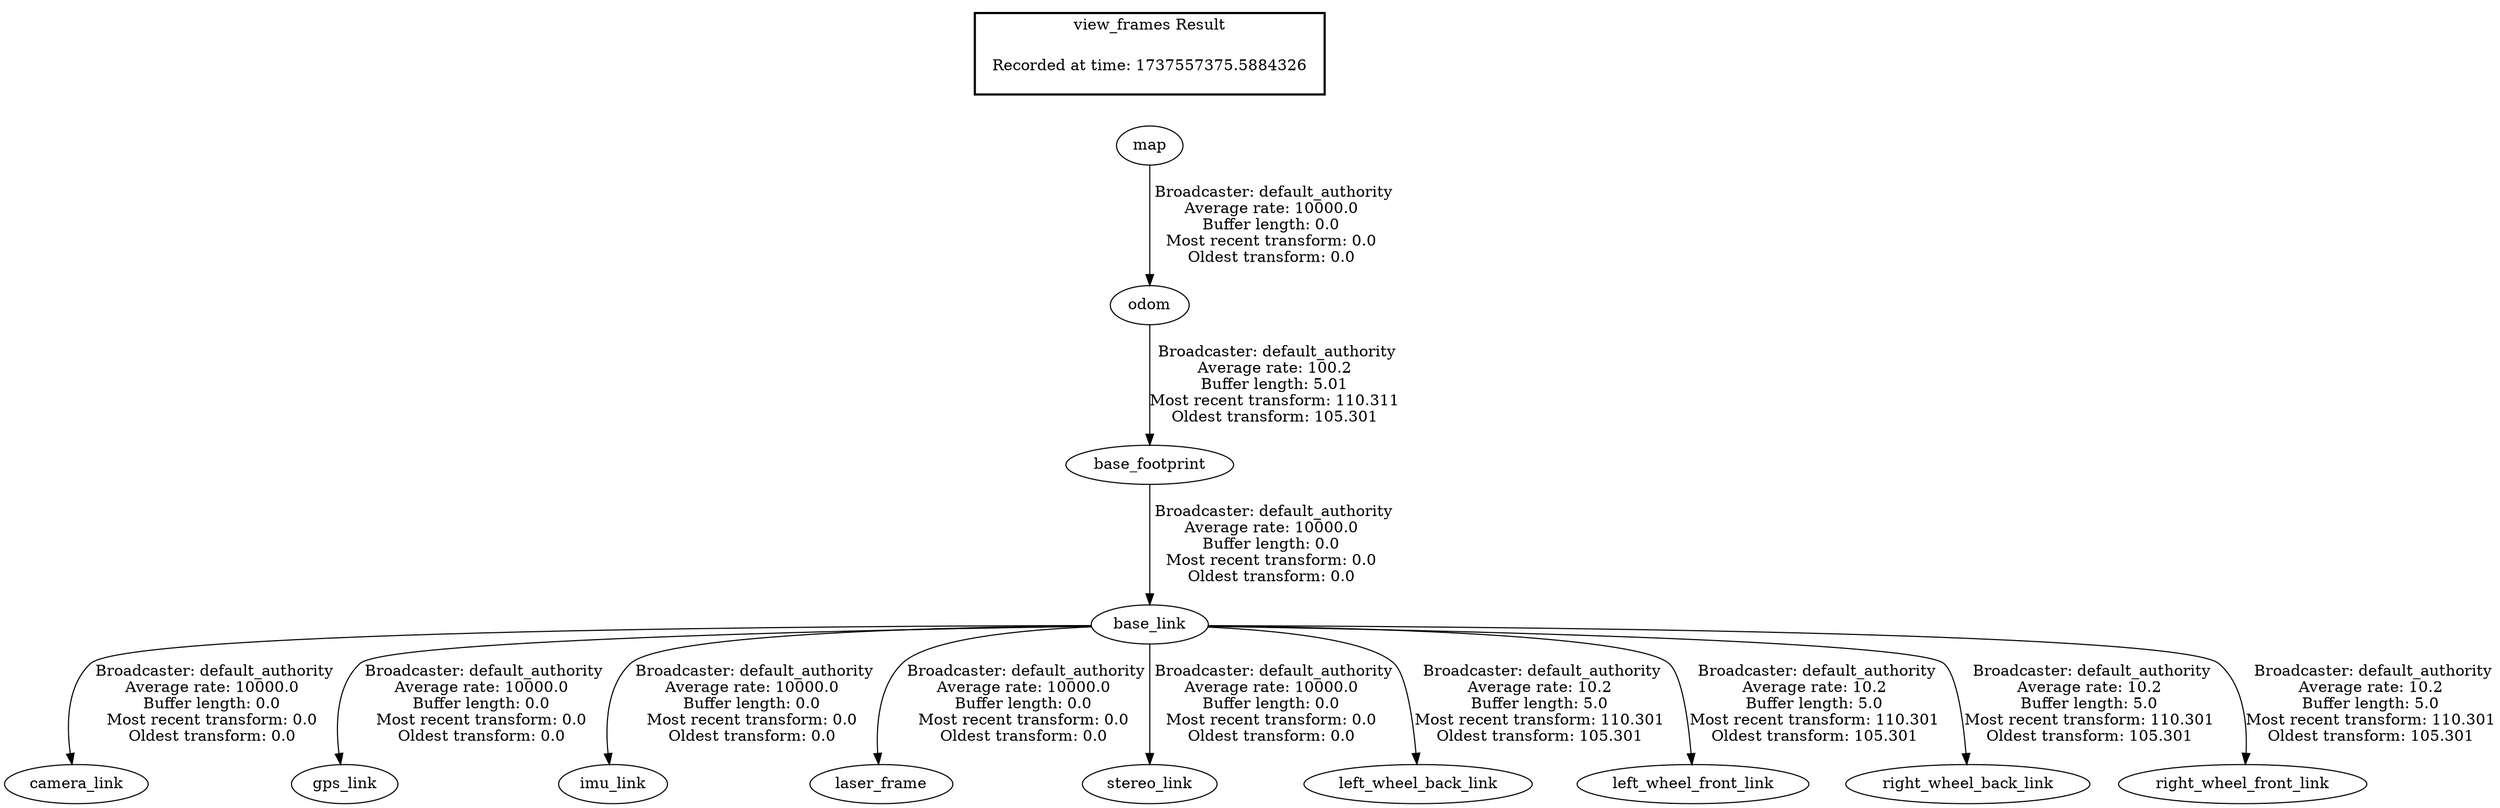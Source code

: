 digraph G {
"odom" -> "base_footprint"[label=" Broadcaster: default_authority\nAverage rate: 100.2\nBuffer length: 5.01\nMost recent transform: 110.311\nOldest transform: 105.301\n"];
"map" -> "odom"[label=" Broadcaster: default_authority\nAverage rate: 10000.0\nBuffer length: 0.0\nMost recent transform: 0.0\nOldest transform: 0.0\n"];
"base_footprint" -> "base_link"[label=" Broadcaster: default_authority\nAverage rate: 10000.0\nBuffer length: 0.0\nMost recent transform: 0.0\nOldest transform: 0.0\n"];
"base_link" -> "camera_link"[label=" Broadcaster: default_authority\nAverage rate: 10000.0\nBuffer length: 0.0\nMost recent transform: 0.0\nOldest transform: 0.0\n"];
"base_link" -> "gps_link"[label=" Broadcaster: default_authority\nAverage rate: 10000.0\nBuffer length: 0.0\nMost recent transform: 0.0\nOldest transform: 0.0\n"];
"base_link" -> "imu_link"[label=" Broadcaster: default_authority\nAverage rate: 10000.0\nBuffer length: 0.0\nMost recent transform: 0.0\nOldest transform: 0.0\n"];
"base_link" -> "laser_frame"[label=" Broadcaster: default_authority\nAverage rate: 10000.0\nBuffer length: 0.0\nMost recent transform: 0.0\nOldest transform: 0.0\n"];
"base_link" -> "stereo_link"[label=" Broadcaster: default_authority\nAverage rate: 10000.0\nBuffer length: 0.0\nMost recent transform: 0.0\nOldest transform: 0.0\n"];
"base_link" -> "left_wheel_back_link"[label=" Broadcaster: default_authority\nAverage rate: 10.2\nBuffer length: 5.0\nMost recent transform: 110.301\nOldest transform: 105.301\n"];
"base_link" -> "left_wheel_front_link"[label=" Broadcaster: default_authority\nAverage rate: 10.2\nBuffer length: 5.0\nMost recent transform: 110.301\nOldest transform: 105.301\n"];
"base_link" -> "right_wheel_back_link"[label=" Broadcaster: default_authority\nAverage rate: 10.2\nBuffer length: 5.0\nMost recent transform: 110.301\nOldest transform: 105.301\n"];
"base_link" -> "right_wheel_front_link"[label=" Broadcaster: default_authority\nAverage rate: 10.2\nBuffer length: 5.0\nMost recent transform: 110.301\nOldest transform: 105.301\n"];
edge [style=invis];
 subgraph cluster_legend { style=bold; color=black; label ="view_frames Result";
"Recorded at time: 1737557375.5884326"[ shape=plaintext ] ;
}->"map";
}